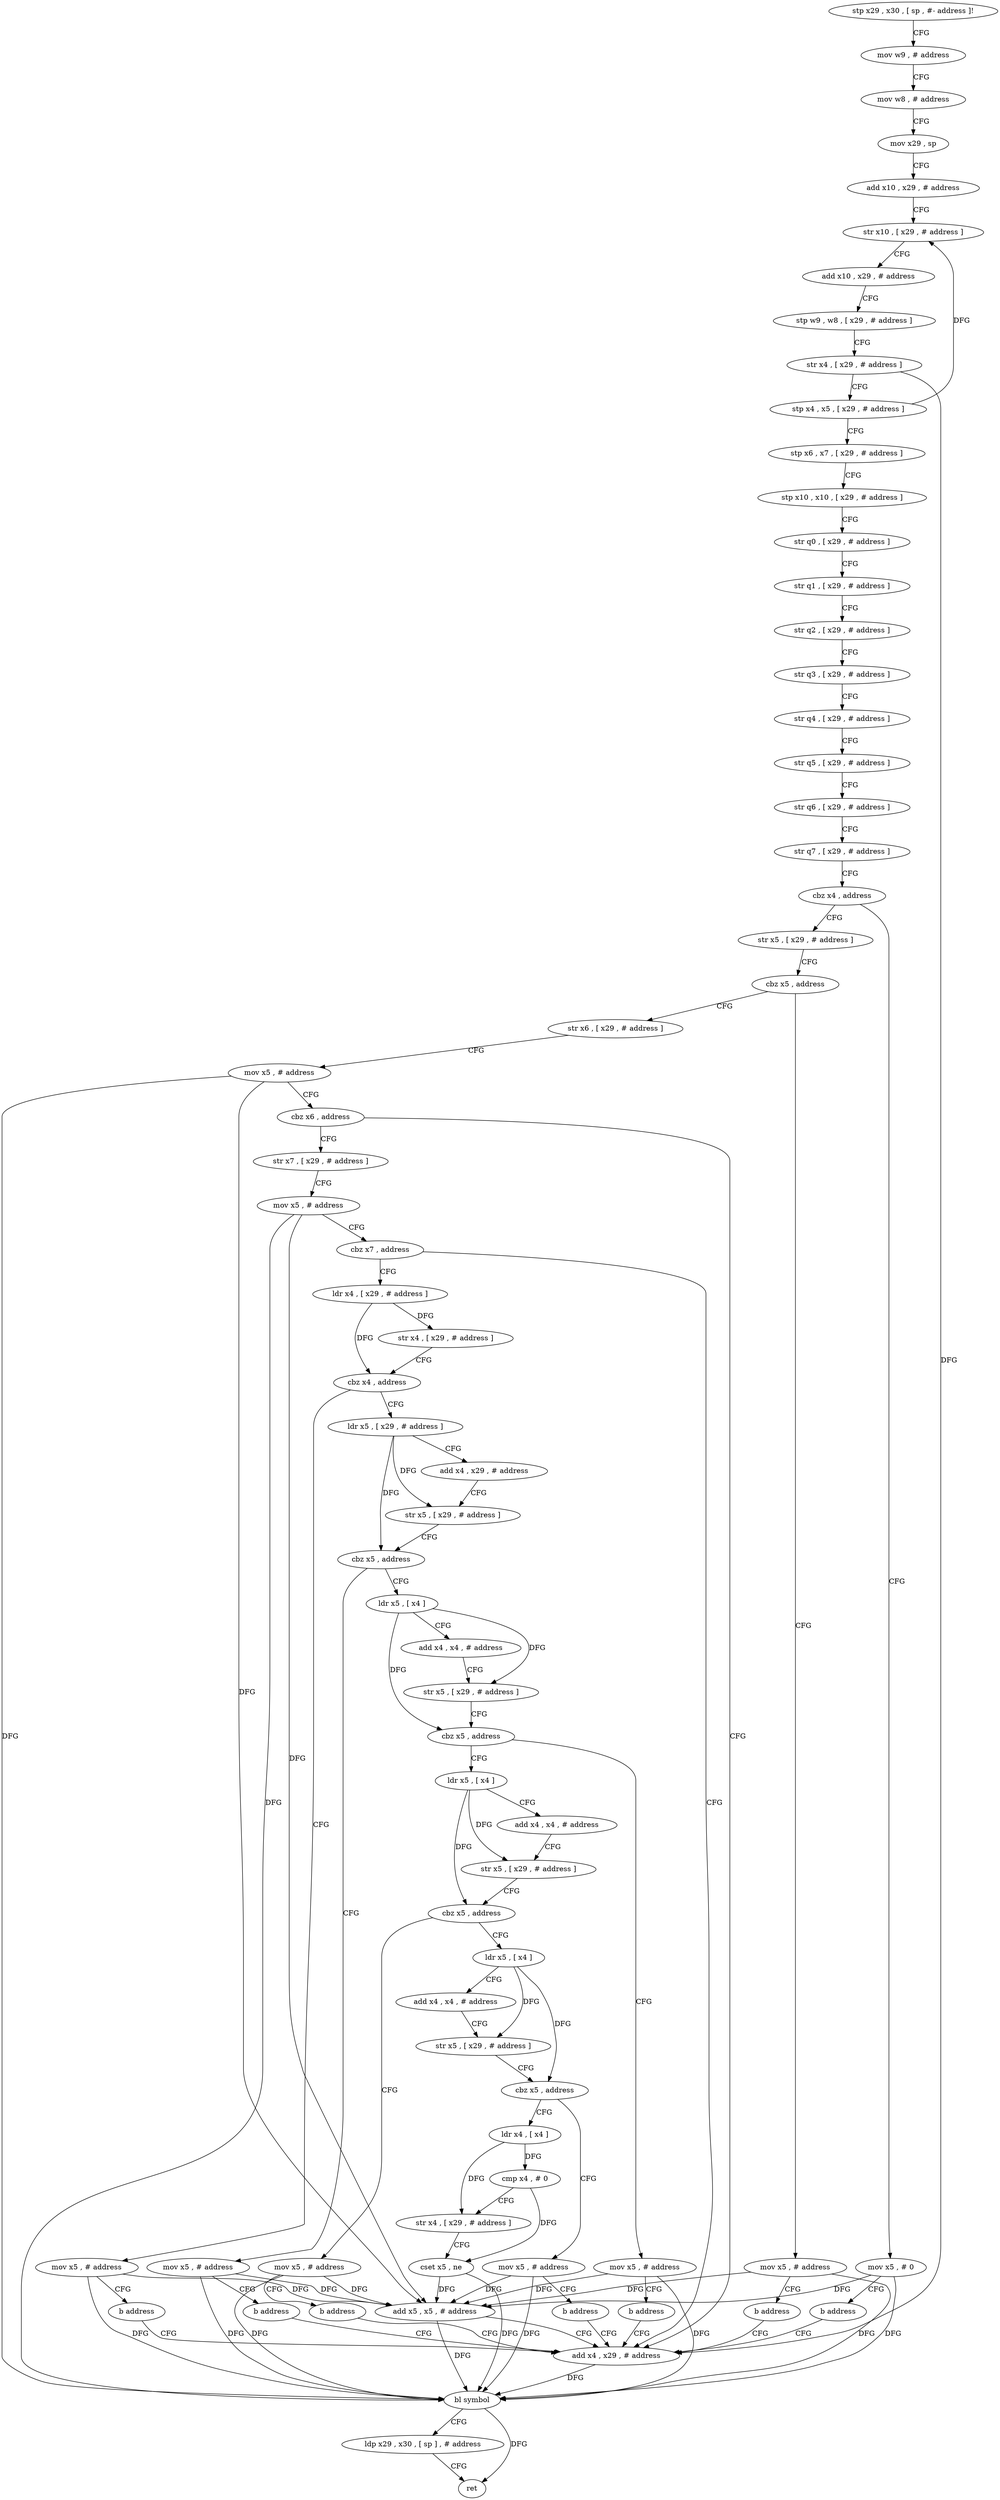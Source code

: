 digraph "func" {
"4427032" [label = "stp x29 , x30 , [ sp , #- address ]!" ]
"4427036" [label = "mov w9 , # address" ]
"4427040" [label = "mov w8 , # address" ]
"4427044" [label = "mov x29 , sp" ]
"4427048" [label = "add x10 , x29 , # address" ]
"4427052" [label = "str x10 , [ x29 , # address ]" ]
"4427056" [label = "add x10 , x29 , # address" ]
"4427060" [label = "stp w9 , w8 , [ x29 , # address ]" ]
"4427064" [label = "str x4 , [ x29 , # address ]" ]
"4427068" [label = "stp x4 , x5 , [ x29 , # address ]" ]
"4427072" [label = "stp x6 , x7 , [ x29 , # address ]" ]
"4427076" [label = "stp x10 , x10 , [ x29 , # address ]" ]
"4427080" [label = "str q0 , [ x29 , # address ]" ]
"4427084" [label = "str q1 , [ x29 , # address ]" ]
"4427088" [label = "str q2 , [ x29 , # address ]" ]
"4427092" [label = "str q3 , [ x29 , # address ]" ]
"4427096" [label = "str q4 , [ x29 , # address ]" ]
"4427100" [label = "str q5 , [ x29 , # address ]" ]
"4427104" [label = "str q6 , [ x29 , # address ]" ]
"4427108" [label = "str q7 , [ x29 , # address ]" ]
"4427112" [label = "cbz x4 , address" ]
"4427264" [label = "mov x5 , # 0" ]
"4427116" [label = "str x5 , [ x29 , # address ]" ]
"4427268" [label = "b address" ]
"4427244" [label = "add x4 , x29 , # address" ]
"4427120" [label = "cbz x5 , address" ]
"4427272" [label = "mov x5 , # address" ]
"4427124" [label = "str x6 , [ x29 , # address ]" ]
"4427248" [label = "bl symbol" ]
"4427252" [label = "ldp x29 , x30 , [ sp ] , # address" ]
"4427256" [label = "ret" ]
"4427276" [label = "b address" ]
"4427128" [label = "mov x5 , # address" ]
"4427132" [label = "cbz x6 , address" ]
"4427136" [label = "str x7 , [ x29 , # address ]" ]
"4427140" [label = "mov x5 , # address" ]
"4427144" [label = "cbz x7 , address" ]
"4427148" [label = "ldr x4 , [ x29 , # address ]" ]
"4427152" [label = "str x4 , [ x29 , # address ]" ]
"4427156" [label = "cbz x4 , address" ]
"4427280" [label = "mov x5 , # address" ]
"4427160" [label = "ldr x5 , [ x29 , # address ]" ]
"4427284" [label = "b address" ]
"4427164" [label = "add x4 , x29 , # address" ]
"4427168" [label = "str x5 , [ x29 , # address ]" ]
"4427172" [label = "cbz x5 , address" ]
"4427288" [label = "mov x5 , # address" ]
"4427176" [label = "ldr x5 , [ x4 ]" ]
"4427292" [label = "b address" ]
"4427180" [label = "add x4 , x4 , # address" ]
"4427184" [label = "str x5 , [ x29 , # address ]" ]
"4427188" [label = "cbz x5 , address" ]
"4427296" [label = "mov x5 , # address" ]
"4427192" [label = "ldr x5 , [ x4 ]" ]
"4427300" [label = "b address" ]
"4427196" [label = "add x4 , x4 , # address" ]
"4427200" [label = "str x5 , [ x29 , # address ]" ]
"4427204" [label = "cbz x5 , address" ]
"4427312" [label = "mov x5 , # address" ]
"4427208" [label = "ldr x5 , [ x4 ]" ]
"4427316" [label = "b address" ]
"4427212" [label = "add x4 , x4 , # address" ]
"4427216" [label = "str x5 , [ x29 , # address ]" ]
"4427220" [label = "cbz x5 , address" ]
"4427304" [label = "mov x5 , # address" ]
"4427224" [label = "ldr x4 , [ x4 ]" ]
"4427308" [label = "b address" ]
"4427228" [label = "cmp x4 , # 0" ]
"4427232" [label = "str x4 , [ x29 , # address ]" ]
"4427236" [label = "cset x5 , ne" ]
"4427240" [label = "add x5 , x5 , # address" ]
"4427032" -> "4427036" [ label = "CFG" ]
"4427036" -> "4427040" [ label = "CFG" ]
"4427040" -> "4427044" [ label = "CFG" ]
"4427044" -> "4427048" [ label = "CFG" ]
"4427048" -> "4427052" [ label = "CFG" ]
"4427052" -> "4427056" [ label = "CFG" ]
"4427056" -> "4427060" [ label = "CFG" ]
"4427060" -> "4427064" [ label = "CFG" ]
"4427064" -> "4427068" [ label = "CFG" ]
"4427064" -> "4427244" [ label = "DFG" ]
"4427068" -> "4427072" [ label = "CFG" ]
"4427068" -> "4427052" [ label = "DFG" ]
"4427072" -> "4427076" [ label = "CFG" ]
"4427076" -> "4427080" [ label = "CFG" ]
"4427080" -> "4427084" [ label = "CFG" ]
"4427084" -> "4427088" [ label = "CFG" ]
"4427088" -> "4427092" [ label = "CFG" ]
"4427092" -> "4427096" [ label = "CFG" ]
"4427096" -> "4427100" [ label = "CFG" ]
"4427100" -> "4427104" [ label = "CFG" ]
"4427104" -> "4427108" [ label = "CFG" ]
"4427108" -> "4427112" [ label = "CFG" ]
"4427112" -> "4427264" [ label = "CFG" ]
"4427112" -> "4427116" [ label = "CFG" ]
"4427264" -> "4427268" [ label = "CFG" ]
"4427264" -> "4427248" [ label = "DFG" ]
"4427264" -> "4427240" [ label = "DFG" ]
"4427116" -> "4427120" [ label = "CFG" ]
"4427268" -> "4427244" [ label = "CFG" ]
"4427244" -> "4427248" [ label = "DFG" ]
"4427120" -> "4427272" [ label = "CFG" ]
"4427120" -> "4427124" [ label = "CFG" ]
"4427272" -> "4427276" [ label = "CFG" ]
"4427272" -> "4427248" [ label = "DFG" ]
"4427272" -> "4427240" [ label = "DFG" ]
"4427124" -> "4427128" [ label = "CFG" ]
"4427248" -> "4427252" [ label = "CFG" ]
"4427248" -> "4427256" [ label = "DFG" ]
"4427252" -> "4427256" [ label = "CFG" ]
"4427276" -> "4427244" [ label = "CFG" ]
"4427128" -> "4427132" [ label = "CFG" ]
"4427128" -> "4427248" [ label = "DFG" ]
"4427128" -> "4427240" [ label = "DFG" ]
"4427132" -> "4427244" [ label = "CFG" ]
"4427132" -> "4427136" [ label = "CFG" ]
"4427136" -> "4427140" [ label = "CFG" ]
"4427140" -> "4427144" [ label = "CFG" ]
"4427140" -> "4427248" [ label = "DFG" ]
"4427140" -> "4427240" [ label = "DFG" ]
"4427144" -> "4427244" [ label = "CFG" ]
"4427144" -> "4427148" [ label = "CFG" ]
"4427148" -> "4427152" [ label = "DFG" ]
"4427148" -> "4427156" [ label = "DFG" ]
"4427152" -> "4427156" [ label = "CFG" ]
"4427156" -> "4427280" [ label = "CFG" ]
"4427156" -> "4427160" [ label = "CFG" ]
"4427280" -> "4427284" [ label = "CFG" ]
"4427280" -> "4427248" [ label = "DFG" ]
"4427280" -> "4427240" [ label = "DFG" ]
"4427160" -> "4427164" [ label = "CFG" ]
"4427160" -> "4427168" [ label = "DFG" ]
"4427160" -> "4427172" [ label = "DFG" ]
"4427284" -> "4427244" [ label = "CFG" ]
"4427164" -> "4427168" [ label = "CFG" ]
"4427168" -> "4427172" [ label = "CFG" ]
"4427172" -> "4427288" [ label = "CFG" ]
"4427172" -> "4427176" [ label = "CFG" ]
"4427288" -> "4427292" [ label = "CFG" ]
"4427288" -> "4427248" [ label = "DFG" ]
"4427288" -> "4427240" [ label = "DFG" ]
"4427176" -> "4427180" [ label = "CFG" ]
"4427176" -> "4427184" [ label = "DFG" ]
"4427176" -> "4427188" [ label = "DFG" ]
"4427292" -> "4427244" [ label = "CFG" ]
"4427180" -> "4427184" [ label = "CFG" ]
"4427184" -> "4427188" [ label = "CFG" ]
"4427188" -> "4427296" [ label = "CFG" ]
"4427188" -> "4427192" [ label = "CFG" ]
"4427296" -> "4427300" [ label = "CFG" ]
"4427296" -> "4427248" [ label = "DFG" ]
"4427296" -> "4427240" [ label = "DFG" ]
"4427192" -> "4427196" [ label = "CFG" ]
"4427192" -> "4427200" [ label = "DFG" ]
"4427192" -> "4427204" [ label = "DFG" ]
"4427300" -> "4427244" [ label = "CFG" ]
"4427196" -> "4427200" [ label = "CFG" ]
"4427200" -> "4427204" [ label = "CFG" ]
"4427204" -> "4427312" [ label = "CFG" ]
"4427204" -> "4427208" [ label = "CFG" ]
"4427312" -> "4427316" [ label = "CFG" ]
"4427312" -> "4427248" [ label = "DFG" ]
"4427312" -> "4427240" [ label = "DFG" ]
"4427208" -> "4427212" [ label = "CFG" ]
"4427208" -> "4427216" [ label = "DFG" ]
"4427208" -> "4427220" [ label = "DFG" ]
"4427316" -> "4427244" [ label = "CFG" ]
"4427212" -> "4427216" [ label = "CFG" ]
"4427216" -> "4427220" [ label = "CFG" ]
"4427220" -> "4427304" [ label = "CFG" ]
"4427220" -> "4427224" [ label = "CFG" ]
"4427304" -> "4427308" [ label = "CFG" ]
"4427304" -> "4427248" [ label = "DFG" ]
"4427304" -> "4427240" [ label = "DFG" ]
"4427224" -> "4427228" [ label = "DFG" ]
"4427224" -> "4427232" [ label = "DFG" ]
"4427308" -> "4427244" [ label = "CFG" ]
"4427228" -> "4427232" [ label = "CFG" ]
"4427228" -> "4427236" [ label = "DFG" ]
"4427232" -> "4427236" [ label = "CFG" ]
"4427236" -> "4427240" [ label = "DFG" ]
"4427236" -> "4427248" [ label = "DFG" ]
"4427240" -> "4427244" [ label = "CFG" ]
"4427240" -> "4427248" [ label = "DFG" ]
}
